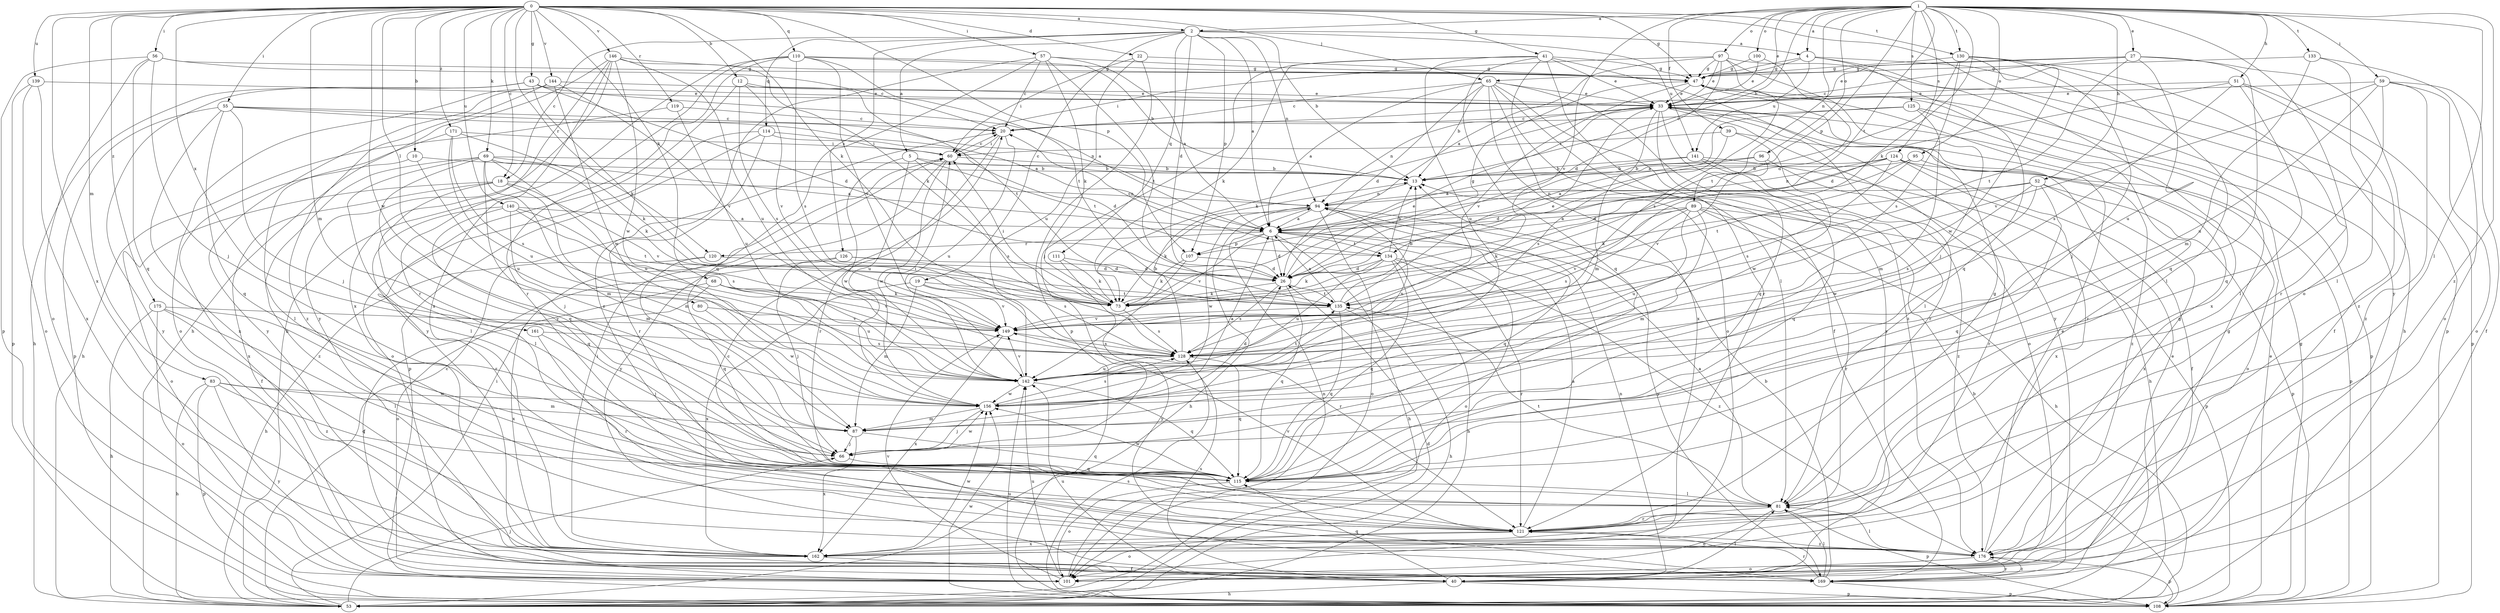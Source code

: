 strict digraph  {
0;
1;
2;
4;
5;
6;
10;
12;
13;
18;
19;
20;
22;
26;
27;
33;
39;
40;
41;
43;
47;
51;
52;
53;
55;
56;
57;
59;
60;
65;
66;
68;
69;
73;
80;
81;
83;
87;
89;
94;
95;
96;
97;
100;
101;
107;
108;
110;
111;
114;
115;
119;
120;
121;
124;
125;
126;
128;
130;
133;
134;
135;
139;
140;
141;
142;
144;
146;
149;
156;
161;
162;
169;
171;
175;
176;
0 -> 2  [label=a];
0 -> 10  [label=b];
0 -> 12  [label=b];
0 -> 18  [label=c];
0 -> 22  [label=d];
0 -> 41  [label=g];
0 -> 43  [label=g];
0 -> 47  [label=g];
0 -> 55  [label=i];
0 -> 56  [label=i];
0 -> 57  [label=i];
0 -> 65  [label=j];
0 -> 68  [label=k];
0 -> 69  [label=k];
0 -> 73  [label=k];
0 -> 80  [label=l];
0 -> 83  [label=m];
0 -> 87  [label=m];
0 -> 107  [label=p];
0 -> 110  [label=q];
0 -> 119  [label=r];
0 -> 120  [label=r];
0 -> 130  [label=t];
0 -> 139  [label=u];
0 -> 140  [label=u];
0 -> 144  [label=v];
0 -> 146  [label=v];
0 -> 156  [label=w];
0 -> 161  [label=x];
0 -> 162  [label=x];
0 -> 169  [label=y];
0 -> 171  [label=z];
0 -> 175  [label=z];
1 -> 2  [label=a];
1 -> 4  [label=a];
1 -> 13  [label=b];
1 -> 27  [label=e];
1 -> 33  [label=e];
1 -> 39  [label=f];
1 -> 51  [label=h];
1 -> 52  [label=h];
1 -> 59  [label=i];
1 -> 73  [label=k];
1 -> 81  [label=l];
1 -> 89  [label=n];
1 -> 95  [label=o];
1 -> 96  [label=o];
1 -> 97  [label=o];
1 -> 100  [label=o];
1 -> 101  [label=o];
1 -> 107  [label=p];
1 -> 124  [label=s];
1 -> 125  [label=s];
1 -> 130  [label=t];
1 -> 133  [label=t];
1 -> 134  [label=t];
1 -> 149  [label=v];
1 -> 176  [label=z];
2 -> 4  [label=a];
2 -> 5  [label=a];
2 -> 6  [label=a];
2 -> 13  [label=b];
2 -> 18  [label=c];
2 -> 19  [label=c];
2 -> 26  [label=d];
2 -> 94  [label=n];
2 -> 107  [label=p];
2 -> 111  [label=q];
2 -> 114  [label=q];
2 -> 126  [label=s];
2 -> 141  [label=u];
4 -> 47  [label=g];
4 -> 53  [label=h];
4 -> 65  [label=j];
4 -> 115  [label=q];
4 -> 141  [label=u];
4 -> 162  [label=x];
5 -> 13  [label=b];
5 -> 128  [label=s];
5 -> 134  [label=t];
5 -> 142  [label=u];
5 -> 156  [label=w];
6 -> 26  [label=d];
6 -> 53  [label=h];
6 -> 101  [label=o];
6 -> 107  [label=p];
6 -> 120  [label=r];
6 -> 134  [label=t];
6 -> 149  [label=v];
10 -> 13  [label=b];
10 -> 142  [label=u];
10 -> 162  [label=x];
12 -> 33  [label=e];
12 -> 128  [label=s];
12 -> 135  [label=t];
12 -> 149  [label=v];
12 -> 169  [label=y];
13 -> 94  [label=n];
18 -> 40  [label=f];
18 -> 81  [label=l];
18 -> 87  [label=m];
18 -> 94  [label=n];
18 -> 101  [label=o];
18 -> 149  [label=v];
19 -> 87  [label=m];
19 -> 121  [label=r];
19 -> 135  [label=t];
19 -> 149  [label=v];
19 -> 162  [label=x];
20 -> 60  [label=i];
20 -> 121  [label=r];
20 -> 142  [label=u];
22 -> 47  [label=g];
22 -> 60  [label=i];
22 -> 108  [label=p];
22 -> 142  [label=u];
26 -> 47  [label=g];
26 -> 73  [label=k];
26 -> 115  [label=q];
26 -> 128  [label=s];
26 -> 135  [label=t];
27 -> 20  [label=c];
27 -> 33  [label=e];
27 -> 47  [label=g];
27 -> 115  [label=q];
27 -> 135  [label=t];
27 -> 142  [label=u];
27 -> 176  [label=z];
33 -> 20  [label=c];
33 -> 73  [label=k];
33 -> 81  [label=l];
33 -> 87  [label=m];
33 -> 94  [label=n];
33 -> 101  [label=o];
33 -> 115  [label=q];
33 -> 121  [label=r];
39 -> 60  [label=i];
39 -> 128  [label=s];
39 -> 156  [label=w];
39 -> 176  [label=z];
40 -> 53  [label=h];
40 -> 81  [label=l];
40 -> 94  [label=n];
40 -> 108  [label=p];
40 -> 115  [label=q];
40 -> 128  [label=s];
40 -> 142  [label=u];
41 -> 33  [label=e];
41 -> 47  [label=g];
41 -> 66  [label=j];
41 -> 73  [label=k];
41 -> 81  [label=l];
41 -> 115  [label=q];
41 -> 121  [label=r];
41 -> 142  [label=u];
41 -> 169  [label=y];
43 -> 6  [label=a];
43 -> 26  [label=d];
43 -> 33  [label=e];
43 -> 53  [label=h];
43 -> 73  [label=k];
43 -> 169  [label=y];
47 -> 33  [label=e];
47 -> 149  [label=v];
51 -> 26  [label=d];
51 -> 33  [label=e];
51 -> 40  [label=f];
51 -> 81  [label=l];
51 -> 108  [label=p];
51 -> 128  [label=s];
52 -> 73  [label=k];
52 -> 94  [label=n];
52 -> 108  [label=p];
52 -> 115  [label=q];
52 -> 128  [label=s];
52 -> 156  [label=w];
52 -> 162  [label=x];
53 -> 20  [label=c];
53 -> 26  [label=d];
53 -> 33  [label=e];
53 -> 60  [label=i];
53 -> 66  [label=j];
55 -> 6  [label=a];
55 -> 20  [label=c];
55 -> 66  [label=j];
55 -> 94  [label=n];
55 -> 108  [label=p];
55 -> 115  [label=q];
55 -> 162  [label=x];
56 -> 20  [label=c];
56 -> 47  [label=g];
56 -> 66  [label=j];
56 -> 101  [label=o];
56 -> 108  [label=p];
56 -> 115  [label=q];
57 -> 6  [label=a];
57 -> 20  [label=c];
57 -> 47  [label=g];
57 -> 73  [label=k];
57 -> 115  [label=q];
57 -> 135  [label=t];
57 -> 176  [label=z];
59 -> 33  [label=e];
59 -> 40  [label=f];
59 -> 101  [label=o];
59 -> 115  [label=q];
59 -> 142  [label=u];
59 -> 149  [label=v];
59 -> 176  [label=z];
60 -> 13  [label=b];
60 -> 20  [label=c];
60 -> 156  [label=w];
60 -> 169  [label=y];
65 -> 6  [label=a];
65 -> 13  [label=b];
65 -> 20  [label=c];
65 -> 26  [label=d];
65 -> 33  [label=e];
65 -> 40  [label=f];
65 -> 101  [label=o];
65 -> 162  [label=x];
65 -> 169  [label=y];
65 -> 176  [label=z];
66 -> 115  [label=q];
66 -> 156  [label=w];
68 -> 40  [label=f];
68 -> 73  [label=k];
68 -> 142  [label=u];
68 -> 149  [label=v];
68 -> 162  [label=x];
69 -> 6  [label=a];
69 -> 13  [label=b];
69 -> 66  [label=j];
69 -> 73  [label=k];
69 -> 81  [label=l];
69 -> 87  [label=m];
69 -> 115  [label=q];
69 -> 142  [label=u];
69 -> 176  [label=z];
73 -> 33  [label=e];
73 -> 60  [label=i];
73 -> 128  [label=s];
80 -> 149  [label=v];
80 -> 156  [label=w];
81 -> 6  [label=a];
81 -> 47  [label=g];
81 -> 101  [label=o];
81 -> 108  [label=p];
81 -> 121  [label=r];
81 -> 135  [label=t];
83 -> 53  [label=h];
83 -> 87  [label=m];
83 -> 108  [label=p];
83 -> 115  [label=q];
83 -> 156  [label=w];
83 -> 169  [label=y];
87 -> 66  [label=j];
87 -> 115  [label=q];
87 -> 162  [label=x];
89 -> 6  [label=a];
89 -> 53  [label=h];
89 -> 73  [label=k];
89 -> 87  [label=m];
89 -> 108  [label=p];
89 -> 121  [label=r];
89 -> 128  [label=s];
89 -> 142  [label=u];
89 -> 149  [label=v];
94 -> 6  [label=a];
94 -> 53  [label=h];
94 -> 73  [label=k];
94 -> 101  [label=o];
94 -> 115  [label=q];
94 -> 156  [label=w];
94 -> 169  [label=y];
95 -> 13  [label=b];
95 -> 26  [label=d];
95 -> 101  [label=o];
95 -> 135  [label=t];
96 -> 6  [label=a];
96 -> 13  [label=b];
96 -> 121  [label=r];
96 -> 149  [label=v];
97 -> 6  [label=a];
97 -> 26  [label=d];
97 -> 33  [label=e];
97 -> 47  [label=g];
97 -> 60  [label=i];
97 -> 66  [label=j];
97 -> 108  [label=p];
97 -> 128  [label=s];
100 -> 26  [label=d];
100 -> 33  [label=e];
100 -> 47  [label=g];
101 -> 94  [label=n];
101 -> 142  [label=u];
101 -> 149  [label=v];
107 -> 26  [label=d];
107 -> 73  [label=k];
107 -> 142  [label=u];
108 -> 13  [label=b];
108 -> 33  [label=e];
108 -> 47  [label=g];
108 -> 128  [label=s];
108 -> 142  [label=u];
108 -> 156  [label=w];
110 -> 13  [label=b];
110 -> 47  [label=g];
110 -> 53  [label=h];
110 -> 121  [label=r];
110 -> 128  [label=s];
110 -> 135  [label=t];
110 -> 149  [label=v];
110 -> 162  [label=x];
111 -> 26  [label=d];
111 -> 73  [label=k];
111 -> 169  [label=y];
114 -> 26  [label=d];
114 -> 60  [label=i];
114 -> 101  [label=o];
114 -> 108  [label=p];
114 -> 121  [label=r];
115 -> 81  [label=l];
115 -> 101  [label=o];
115 -> 156  [label=w];
119 -> 20  [label=c];
119 -> 53  [label=h];
119 -> 142  [label=u];
120 -> 26  [label=d];
120 -> 53  [label=h];
120 -> 115  [label=q];
121 -> 6  [label=a];
121 -> 101  [label=o];
121 -> 149  [label=v];
121 -> 162  [label=x];
121 -> 176  [label=z];
124 -> 13  [label=b];
124 -> 26  [label=d];
124 -> 40  [label=f];
124 -> 94  [label=n];
124 -> 108  [label=p];
124 -> 128  [label=s];
124 -> 162  [label=x];
125 -> 6  [label=a];
125 -> 20  [label=c];
125 -> 87  [label=m];
125 -> 108  [label=p];
125 -> 121  [label=r];
126 -> 26  [label=d];
126 -> 66  [label=j];
126 -> 101  [label=o];
126 -> 128  [label=s];
128 -> 13  [label=b];
128 -> 115  [label=q];
128 -> 142  [label=u];
130 -> 47  [label=g];
130 -> 66  [label=j];
130 -> 81  [label=l];
130 -> 121  [label=r];
130 -> 128  [label=s];
130 -> 135  [label=t];
130 -> 156  [label=w];
133 -> 47  [label=g];
133 -> 81  [label=l];
133 -> 87  [label=m];
133 -> 101  [label=o];
134 -> 13  [label=b];
134 -> 20  [label=c];
134 -> 26  [label=d];
134 -> 53  [label=h];
134 -> 73  [label=k];
134 -> 115  [label=q];
134 -> 121  [label=r];
134 -> 142  [label=u];
134 -> 176  [label=z];
135 -> 6  [label=a];
135 -> 13  [label=b];
135 -> 33  [label=e];
135 -> 53  [label=h];
135 -> 115  [label=q];
135 -> 149  [label=v];
139 -> 33  [label=e];
139 -> 101  [label=o];
139 -> 108  [label=p];
139 -> 162  [label=x];
140 -> 6  [label=a];
140 -> 87  [label=m];
140 -> 115  [label=q];
140 -> 121  [label=r];
140 -> 128  [label=s];
140 -> 135  [label=t];
141 -> 6  [label=a];
141 -> 13  [label=b];
141 -> 53  [label=h];
141 -> 115  [label=q];
141 -> 176  [label=z];
142 -> 60  [label=i];
142 -> 94  [label=n];
142 -> 115  [label=q];
142 -> 135  [label=t];
142 -> 149  [label=v];
142 -> 156  [label=w];
144 -> 33  [label=e];
144 -> 101  [label=o];
144 -> 149  [label=v];
144 -> 156  [label=w];
144 -> 169  [label=y];
144 -> 176  [label=z];
146 -> 47  [label=g];
146 -> 53  [label=h];
146 -> 73  [label=k];
146 -> 121  [label=r];
146 -> 142  [label=u];
146 -> 156  [label=w];
146 -> 162  [label=x];
146 -> 169  [label=y];
149 -> 128  [label=s];
149 -> 162  [label=x];
156 -> 6  [label=a];
156 -> 26  [label=d];
156 -> 66  [label=j];
156 -> 87  [label=m];
156 -> 128  [label=s];
161 -> 66  [label=j];
161 -> 121  [label=r];
161 -> 128  [label=s];
162 -> 40  [label=f];
162 -> 60  [label=i];
162 -> 156  [label=w];
169 -> 13  [label=b];
169 -> 20  [label=c];
169 -> 47  [label=g];
169 -> 81  [label=l];
169 -> 108  [label=p];
169 -> 121  [label=r];
169 -> 176  [label=z];
171 -> 60  [label=i];
171 -> 73  [label=k];
171 -> 81  [label=l];
171 -> 128  [label=s];
171 -> 142  [label=u];
175 -> 53  [label=h];
175 -> 81  [label=l];
175 -> 101  [label=o];
175 -> 149  [label=v];
175 -> 176  [label=z];
176 -> 33  [label=e];
176 -> 47  [label=g];
176 -> 81  [label=l];
176 -> 101  [label=o];
176 -> 108  [label=p];
176 -> 169  [label=y];
}
